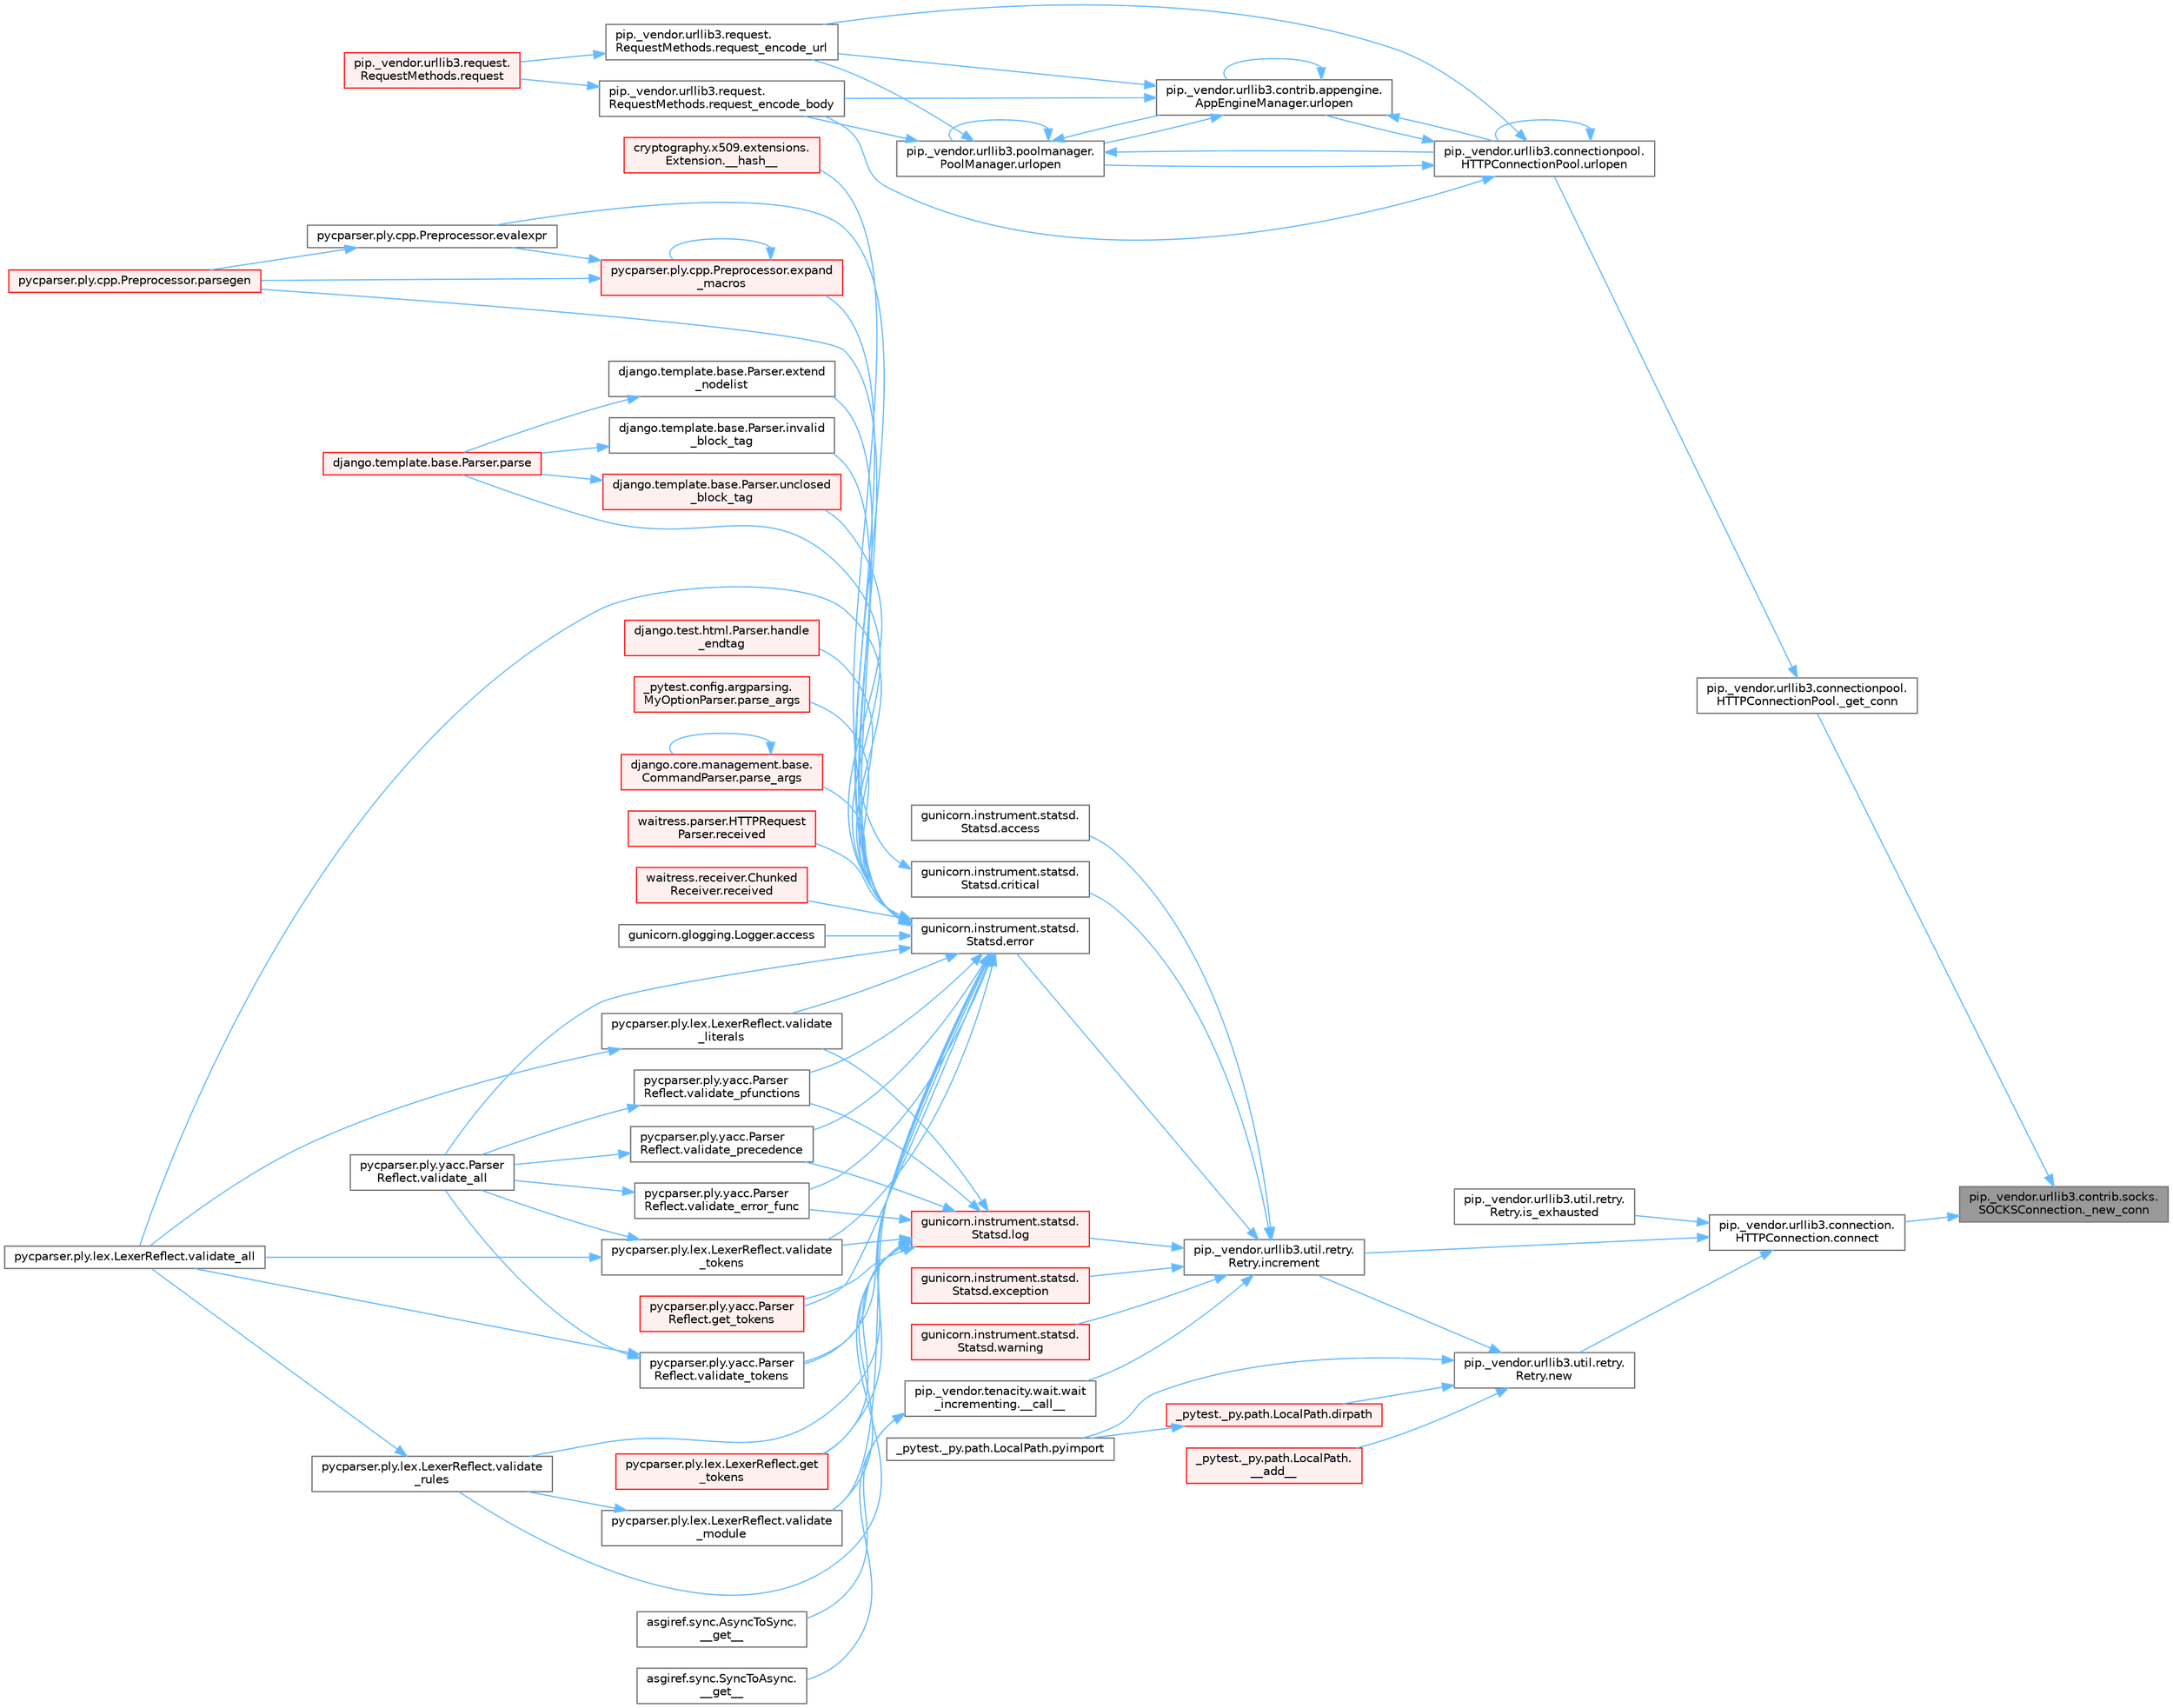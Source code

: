 digraph "pip._vendor.urllib3.contrib.socks.SOCKSConnection._new_conn"
{
 // LATEX_PDF_SIZE
  bgcolor="transparent";
  edge [fontname=Helvetica,fontsize=10,labelfontname=Helvetica,labelfontsize=10];
  node [fontname=Helvetica,fontsize=10,shape=box,height=0.2,width=0.4];
  rankdir="RL";
  Node1 [id="Node000001",label="pip._vendor.urllib3.contrib.socks.\lSOCKSConnection._new_conn",height=0.2,width=0.4,color="gray40", fillcolor="grey60", style="filled", fontcolor="black",tooltip=" "];
  Node1 -> Node2 [id="edge1_Node000001_Node000002",dir="back",color="steelblue1",style="solid",tooltip=" "];
  Node2 [id="Node000002",label="pip._vendor.urllib3.connectionpool.\lHTTPConnectionPool._get_conn",height=0.2,width=0.4,color="grey40", fillcolor="white", style="filled",URL="$classpip_1_1__vendor_1_1urllib3_1_1connectionpool_1_1_h_t_t_p_connection_pool.html#a9e54ab388e1655911664b7d0424aaa38",tooltip=" "];
  Node2 -> Node3 [id="edge2_Node000002_Node000003",dir="back",color="steelblue1",style="solid",tooltip=" "];
  Node3 [id="Node000003",label="pip._vendor.urllib3.connectionpool.\lHTTPConnectionPool.urlopen",height=0.2,width=0.4,color="grey40", fillcolor="white", style="filled",URL="$classpip_1_1__vendor_1_1urllib3_1_1connectionpool_1_1_h_t_t_p_connection_pool.html#ae35894f81da52ce45fa069cb5e1623c6",tooltip=" "];
  Node3 -> Node4 [id="edge3_Node000003_Node000004",dir="back",color="steelblue1",style="solid",tooltip=" "];
  Node4 [id="Node000004",label="pip._vendor.urllib3.request.\lRequestMethods.request_encode_body",height=0.2,width=0.4,color="grey40", fillcolor="white", style="filled",URL="$classpip_1_1__vendor_1_1urllib3_1_1request_1_1_request_methods.html#a2c8e6a574936ea1059cda06ae71793fc",tooltip=" "];
  Node4 -> Node5 [id="edge4_Node000004_Node000005",dir="back",color="steelblue1",style="solid",tooltip=" "];
  Node5 [id="Node000005",label="pip._vendor.urllib3.request.\lRequestMethods.request",height=0.2,width=0.4,color="red", fillcolor="#FFF0F0", style="filled",URL="$classpip_1_1__vendor_1_1urllib3_1_1request_1_1_request_methods.html#a73541f2f0edc7df7413b043e33c69e7f",tooltip=" "];
  Node3 -> Node3183 [id="edge5_Node000003_Node003183",dir="back",color="steelblue1",style="solid",tooltip=" "];
  Node3183 [id="Node003183",label="pip._vendor.urllib3.request.\lRequestMethods.request_encode_url",height=0.2,width=0.4,color="grey40", fillcolor="white", style="filled",URL="$classpip_1_1__vendor_1_1urllib3_1_1request_1_1_request_methods.html#a364d38202ff4ab728e7bad368e74a431",tooltip=" "];
  Node3183 -> Node5 [id="edge6_Node003183_Node000005",dir="back",color="steelblue1",style="solid",tooltip=" "];
  Node3 -> Node3 [id="edge7_Node000003_Node000003",dir="back",color="steelblue1",style="solid",tooltip=" "];
  Node3 -> Node3184 [id="edge8_Node000003_Node003184",dir="back",color="steelblue1",style="solid",tooltip=" "];
  Node3184 [id="Node003184",label="pip._vendor.urllib3.contrib.appengine.\lAppEngineManager.urlopen",height=0.2,width=0.4,color="grey40", fillcolor="white", style="filled",URL="$classpip_1_1__vendor_1_1urllib3_1_1contrib_1_1appengine_1_1_app_engine_manager.html#a7b6f1d3b2aba947ba6c46d2bbe129d3a",tooltip=" "];
  Node3184 -> Node4 [id="edge9_Node003184_Node000004",dir="back",color="steelblue1",style="solid",tooltip=" "];
  Node3184 -> Node3183 [id="edge10_Node003184_Node003183",dir="back",color="steelblue1",style="solid",tooltip=" "];
  Node3184 -> Node3 [id="edge11_Node003184_Node000003",dir="back",color="steelblue1",style="solid",tooltip=" "];
  Node3184 -> Node3184 [id="edge12_Node003184_Node003184",dir="back",color="steelblue1",style="solid",tooltip=" "];
  Node3184 -> Node3185 [id="edge13_Node003184_Node003185",dir="back",color="steelblue1",style="solid",tooltip=" "];
  Node3185 [id="Node003185",label="pip._vendor.urllib3.poolmanager.\lPoolManager.urlopen",height=0.2,width=0.4,color="grey40", fillcolor="white", style="filled",URL="$classpip_1_1__vendor_1_1urllib3_1_1poolmanager_1_1_pool_manager.html#aef459d925edd0cadb3345527e8a35775",tooltip=" "];
  Node3185 -> Node4 [id="edge14_Node003185_Node000004",dir="back",color="steelblue1",style="solid",tooltip=" "];
  Node3185 -> Node3183 [id="edge15_Node003185_Node003183",dir="back",color="steelblue1",style="solid",tooltip=" "];
  Node3185 -> Node3 [id="edge16_Node003185_Node000003",dir="back",color="steelblue1",style="solid",tooltip=" "];
  Node3185 -> Node3184 [id="edge17_Node003185_Node003184",dir="back",color="steelblue1",style="solid",tooltip=" "];
  Node3185 -> Node3185 [id="edge18_Node003185_Node003185",dir="back",color="steelblue1",style="solid",tooltip=" "];
  Node3 -> Node3185 [id="edge19_Node000003_Node003185",dir="back",color="steelblue1",style="solid",tooltip=" "];
  Node1 -> Node3186 [id="edge20_Node000001_Node003186",dir="back",color="steelblue1",style="solid",tooltip=" "];
  Node3186 [id="Node003186",label="pip._vendor.urllib3.connection.\lHTTPConnection.connect",height=0.2,width=0.4,color="grey40", fillcolor="white", style="filled",URL="$classpip_1_1__vendor_1_1urllib3_1_1connection_1_1_h_t_t_p_connection.html#afbfafe5a6942dc8e02a727a6f5eb2244",tooltip=" "];
  Node3186 -> Node449 [id="edge21_Node003186_Node000449",dir="back",color="steelblue1",style="solid",tooltip=" "];
  Node449 [id="Node000449",label="pip._vendor.urllib3.util.retry.\lRetry.increment",height=0.2,width=0.4,color="grey40", fillcolor="white", style="filled",URL="$classpip_1_1__vendor_1_1urllib3_1_1util_1_1retry_1_1_retry.html#a88dd993ccb2ef4b2bfa9ad0571374b12",tooltip=" "];
  Node449 -> Node450 [id="edge22_Node000449_Node000450",dir="back",color="steelblue1",style="solid",tooltip=" "];
  Node450 [id="Node000450",label="pip._vendor.tenacity.wait.wait\l_incrementing.__call__",height=0.2,width=0.4,color="grey40", fillcolor="white", style="filled",URL="$classpip_1_1__vendor_1_1tenacity_1_1wait_1_1wait__incrementing.html#af47b0264325b86a85aa5cfd3b59a28cf",tooltip=" "];
  Node450 -> Node124 [id="edge23_Node000450_Node000124",dir="back",color="steelblue1",style="solid",tooltip=" "];
  Node124 [id="Node000124",label="asgiref.sync.AsyncToSync.\l__get__",height=0.2,width=0.4,color="grey40", fillcolor="white", style="filled",URL="$classasgiref_1_1sync_1_1_async_to_sync.html#a23e9ef7a73da98dad9e3f4e65846969b",tooltip=" "];
  Node450 -> Node125 [id="edge24_Node000450_Node000125",dir="back",color="steelblue1",style="solid",tooltip=" "];
  Node125 [id="Node000125",label="asgiref.sync.SyncToAsync.\l__get__",height=0.2,width=0.4,color="grey40", fillcolor="white", style="filled",URL="$classasgiref_1_1sync_1_1_sync_to_async.html#aebdfbe3f01079a529fd2f39810597381",tooltip=" "];
  Node449 -> Node451 [id="edge25_Node000449_Node000451",dir="back",color="steelblue1",style="solid",tooltip=" "];
  Node451 [id="Node000451",label="gunicorn.instrument.statsd.\lStatsd.access",height=0.2,width=0.4,color="grey40", fillcolor="white", style="filled",URL="$classgunicorn_1_1instrument_1_1statsd_1_1_statsd.html#a54238bd99ae3e429bb3efdae3a79e8e6",tooltip=" "];
  Node449 -> Node452 [id="edge26_Node000449_Node000452",dir="back",color="steelblue1",style="solid",tooltip=" "];
  Node452 [id="Node000452",label="gunicorn.instrument.statsd.\lStatsd.critical",height=0.2,width=0.4,color="grey40", fillcolor="white", style="filled",URL="$classgunicorn_1_1instrument_1_1statsd_1_1_statsd.html#a6a14e36bb7c86f86aa200f1ba8234786",tooltip=" "];
  Node452 -> Node453 [id="edge27_Node000452_Node000453",dir="back",color="steelblue1",style="solid",tooltip=" "];
  Node453 [id="Node000453",label="cryptography.x509.extensions.\lExtension.__hash__",height=0.2,width=0.4,color="red", fillcolor="#FFF0F0", style="filled",URL="$classcryptography_1_1x509_1_1extensions_1_1_extension.html#a7744510faba9373c947790041c25021e",tooltip=" "];
  Node449 -> Node454 [id="edge28_Node000449_Node000454",dir="back",color="steelblue1",style="solid",tooltip=" "];
  Node454 [id="Node000454",label="gunicorn.instrument.statsd.\lStatsd.error",height=0.2,width=0.4,color="grey40", fillcolor="white", style="filled",URL="$classgunicorn_1_1instrument_1_1statsd_1_1_statsd.html#a00ca379c910e5842719e48e617504c12",tooltip=" "];
  Node454 -> Node455 [id="edge29_Node000454_Node000455",dir="back",color="steelblue1",style="solid",tooltip=" "];
  Node455 [id="Node000455",label="gunicorn.glogging.Logger.access",height=0.2,width=0.4,color="grey40", fillcolor="white", style="filled",URL="$classgunicorn_1_1glogging_1_1_logger.html#a3b9fcb2cb9d7803a849f41d52df08b4b",tooltip=" "];
  Node454 -> Node456 [id="edge30_Node000454_Node000456",dir="back",color="steelblue1",style="solid",tooltip=" "];
  Node456 [id="Node000456",label="pycparser.ply.cpp.Preprocessor.evalexpr",height=0.2,width=0.4,color="grey40", fillcolor="white", style="filled",URL="$classpycparser_1_1ply_1_1cpp_1_1_preprocessor.html#a3c16ad6c28242d1214d20158b02ecabd",tooltip=" "];
  Node456 -> Node457 [id="edge31_Node000456_Node000457",dir="back",color="steelblue1",style="solid",tooltip=" "];
  Node457 [id="Node000457",label="pycparser.ply.cpp.Preprocessor.parsegen",height=0.2,width=0.4,color="red", fillcolor="#FFF0F0", style="filled",URL="$classpycparser_1_1ply_1_1cpp_1_1_preprocessor.html#aad71ed64ebab07f9eafb0b36f9108723",tooltip=" "];
  Node454 -> Node1658 [id="edge32_Node000454_Node001658",dir="back",color="steelblue1",style="solid",tooltip=" "];
  Node1658 [id="Node001658",label="pycparser.ply.cpp.Preprocessor.expand\l_macros",height=0.2,width=0.4,color="red", fillcolor="#FFF0F0", style="filled",URL="$classpycparser_1_1ply_1_1cpp_1_1_preprocessor.html#a4ac7e926ac9f68ef96f58e704a570d42",tooltip=" "];
  Node1658 -> Node456 [id="edge33_Node001658_Node000456",dir="back",color="steelblue1",style="solid",tooltip=" "];
  Node1658 -> Node1658 [id="edge34_Node001658_Node001658",dir="back",color="steelblue1",style="solid",tooltip=" "];
  Node1658 -> Node457 [id="edge35_Node001658_Node000457",dir="back",color="steelblue1",style="solid",tooltip=" "];
  Node454 -> Node1660 [id="edge36_Node000454_Node001660",dir="back",color="steelblue1",style="solid",tooltip=" "];
  Node1660 [id="Node001660",label="django.template.base.Parser.extend\l_nodelist",height=0.2,width=0.4,color="grey40", fillcolor="white", style="filled",URL="$classdjango_1_1template_1_1base_1_1_parser.html#a18cc3b61dee227ebe679d5a97e219f55",tooltip=" "];
  Node1660 -> Node1661 [id="edge37_Node001660_Node001661",dir="back",color="steelblue1",style="solid",tooltip=" "];
  Node1661 [id="Node001661",label="django.template.base.Parser.parse",height=0.2,width=0.4,color="red", fillcolor="#FFF0F0", style="filled",URL="$classdjango_1_1template_1_1base_1_1_parser.html#adf49a6d849c5bc731f4dcd79bbd13e52",tooltip=" "];
  Node454 -> Node1668 [id="edge38_Node000454_Node001668",dir="back",color="steelblue1",style="solid",tooltip=" "];
  Node1668 [id="Node001668",label="pycparser.ply.lex.LexerReflect.get\l_tokens",height=0.2,width=0.4,color="red", fillcolor="#FFF0F0", style="filled",URL="$classpycparser_1_1ply_1_1lex_1_1_lexer_reflect.html#a10983bce282c9b55abb82ce3807c6286",tooltip=" "];
  Node454 -> Node1670 [id="edge39_Node000454_Node001670",dir="back",color="steelblue1",style="solid",tooltip=" "];
  Node1670 [id="Node001670",label="pycparser.ply.yacc.Parser\lReflect.get_tokens",height=0.2,width=0.4,color="red", fillcolor="#FFF0F0", style="filled",URL="$classpycparser_1_1ply_1_1yacc_1_1_parser_reflect.html#a32a8391d1552f74d1fd812eec68dc908",tooltip=" "];
  Node454 -> Node1671 [id="edge40_Node000454_Node001671",dir="back",color="steelblue1",style="solid",tooltip=" "];
  Node1671 [id="Node001671",label="django.test.html.Parser.handle\l_endtag",height=0.2,width=0.4,color="red", fillcolor="#FFF0F0", style="filled",URL="$classdjango_1_1test_1_1html_1_1_parser.html#a884b3359f3c54327e1eb7315d24e003d",tooltip=" "];
  Node454 -> Node1673 [id="edge41_Node000454_Node001673",dir="back",color="steelblue1",style="solid",tooltip=" "];
  Node1673 [id="Node001673",label="django.template.base.Parser.invalid\l_block_tag",height=0.2,width=0.4,color="grey40", fillcolor="white", style="filled",URL="$classdjango_1_1template_1_1base_1_1_parser.html#ad5b5b4e7969f94be4891ad344fb51af5",tooltip=" "];
  Node1673 -> Node1661 [id="edge42_Node001673_Node001661",dir="back",color="steelblue1",style="solid",tooltip=" "];
  Node454 -> Node1661 [id="edge43_Node000454_Node001661",dir="back",color="steelblue1",style="solid",tooltip=" "];
  Node454 -> Node1674 [id="edge44_Node000454_Node001674",dir="back",color="steelblue1",style="solid",tooltip=" "];
  Node1674 [id="Node001674",label="_pytest.config.argparsing.\lMyOptionParser.parse_args",height=0.2,width=0.4,color="red", fillcolor="#FFF0F0", style="filled",URL="$class__pytest_1_1config_1_1argparsing_1_1_my_option_parser.html#ab9c41ef7aa3563347d264f1b7a8a1a66",tooltip=" "];
  Node454 -> Node1677 [id="edge45_Node000454_Node001677",dir="back",color="steelblue1",style="solid",tooltip=" "];
  Node1677 [id="Node001677",label="django.core.management.base.\lCommandParser.parse_args",height=0.2,width=0.4,color="red", fillcolor="#FFF0F0", style="filled",URL="$classdjango_1_1core_1_1management_1_1base_1_1_command_parser.html#a3bfc67243196388c65ea6d0755637db5",tooltip=" "];
  Node1677 -> Node1677 [id="edge46_Node001677_Node001677",dir="back",color="steelblue1",style="solid",tooltip=" "];
  Node454 -> Node457 [id="edge47_Node000454_Node000457",dir="back",color="steelblue1",style="solid",tooltip=" "];
  Node454 -> Node1678 [id="edge48_Node000454_Node001678",dir="back",color="steelblue1",style="solid",tooltip=" "];
  Node1678 [id="Node001678",label="waitress.parser.HTTPRequest\lParser.received",height=0.2,width=0.4,color="red", fillcolor="#FFF0F0", style="filled",URL="$classwaitress_1_1parser_1_1_h_t_t_p_request_parser.html#a37aaf6b973fa4959ae4fe6fe4048fc24",tooltip=" "];
  Node454 -> Node1679 [id="edge49_Node000454_Node001679",dir="back",color="steelblue1",style="solid",tooltip=" "];
  Node1679 [id="Node001679",label="waitress.receiver.Chunked\lReceiver.received",height=0.2,width=0.4,color="red", fillcolor="#FFF0F0", style="filled",URL="$classwaitress_1_1receiver_1_1_chunked_receiver.html#a560337d435bad205b28d765329a3d9e0",tooltip=" "];
  Node454 -> Node1680 [id="edge50_Node000454_Node001680",dir="back",color="steelblue1",style="solid",tooltip=" "];
  Node1680 [id="Node001680",label="django.template.base.Parser.unclosed\l_block_tag",height=0.2,width=0.4,color="red", fillcolor="#FFF0F0", style="filled",URL="$classdjango_1_1template_1_1base_1_1_parser.html#a5ee190e13908db0573b7687deb43b639",tooltip=" "];
  Node1680 -> Node1661 [id="edge51_Node001680_Node001661",dir="back",color="steelblue1",style="solid",tooltip=" "];
  Node454 -> Node1682 [id="edge52_Node000454_Node001682",dir="back",color="steelblue1",style="solid",tooltip=" "];
  Node1682 [id="Node001682",label="pycparser.ply.lex.LexerReflect.validate_all",height=0.2,width=0.4,color="grey40", fillcolor="white", style="filled",URL="$classpycparser_1_1ply_1_1lex_1_1_lexer_reflect.html#a218bcca937278cc45093167729bfb7ac",tooltip=" "];
  Node454 -> Node1464 [id="edge53_Node000454_Node001464",dir="back",color="steelblue1",style="solid",tooltip=" "];
  Node1464 [id="Node001464",label="pycparser.ply.yacc.Parser\lReflect.validate_all",height=0.2,width=0.4,color="grey40", fillcolor="white", style="filled",URL="$classpycparser_1_1ply_1_1yacc_1_1_parser_reflect.html#a96ac0824424f670c89156918f699b845",tooltip=" "];
  Node454 -> Node1683 [id="edge54_Node000454_Node001683",dir="back",color="steelblue1",style="solid",tooltip=" "];
  Node1683 [id="Node001683",label="pycparser.ply.yacc.Parser\lReflect.validate_error_func",height=0.2,width=0.4,color="grey40", fillcolor="white", style="filled",URL="$classpycparser_1_1ply_1_1yacc_1_1_parser_reflect.html#abb7904164b127d4246ed5a91ddf741a8",tooltip=" "];
  Node1683 -> Node1464 [id="edge55_Node001683_Node001464",dir="back",color="steelblue1",style="solid",tooltip=" "];
  Node454 -> Node1684 [id="edge56_Node000454_Node001684",dir="back",color="steelblue1",style="solid",tooltip=" "];
  Node1684 [id="Node001684",label="pycparser.ply.lex.LexerReflect.validate\l_literals",height=0.2,width=0.4,color="grey40", fillcolor="white", style="filled",URL="$classpycparser_1_1ply_1_1lex_1_1_lexer_reflect.html#a7797d2874e80da683e656d5ba97f4a11",tooltip=" "];
  Node1684 -> Node1682 [id="edge57_Node001684_Node001682",dir="back",color="steelblue1",style="solid",tooltip=" "];
  Node454 -> Node1685 [id="edge58_Node000454_Node001685",dir="back",color="steelblue1",style="solid",tooltip=" "];
  Node1685 [id="Node001685",label="pycparser.ply.lex.LexerReflect.validate\l_module",height=0.2,width=0.4,color="grey40", fillcolor="white", style="filled",URL="$classpycparser_1_1ply_1_1lex_1_1_lexer_reflect.html#ac4c78bbfe7d389bff02bd7fb7222d4f9",tooltip=" "];
  Node1685 -> Node1686 [id="edge59_Node001685_Node001686",dir="back",color="steelblue1",style="solid",tooltip=" "];
  Node1686 [id="Node001686",label="pycparser.ply.lex.LexerReflect.validate\l_rules",height=0.2,width=0.4,color="grey40", fillcolor="white", style="filled",URL="$classpycparser_1_1ply_1_1lex_1_1_lexer_reflect.html#a16c717b08e8dfb81b432995308be295a",tooltip=" "];
  Node1686 -> Node1682 [id="edge60_Node001686_Node001682",dir="back",color="steelblue1",style="solid",tooltip=" "];
  Node454 -> Node1687 [id="edge61_Node000454_Node001687",dir="back",color="steelblue1",style="solid",tooltip=" "];
  Node1687 [id="Node001687",label="pycparser.ply.yacc.Parser\lReflect.validate_pfunctions",height=0.2,width=0.4,color="grey40", fillcolor="white", style="filled",URL="$classpycparser_1_1ply_1_1yacc_1_1_parser_reflect.html#ad6caed0ceb47c1d26816271401d68b32",tooltip=" "];
  Node1687 -> Node1464 [id="edge62_Node001687_Node001464",dir="back",color="steelblue1",style="solid",tooltip=" "];
  Node454 -> Node1688 [id="edge63_Node000454_Node001688",dir="back",color="steelblue1",style="solid",tooltip=" "];
  Node1688 [id="Node001688",label="pycparser.ply.yacc.Parser\lReflect.validate_precedence",height=0.2,width=0.4,color="grey40", fillcolor="white", style="filled",URL="$classpycparser_1_1ply_1_1yacc_1_1_parser_reflect.html#a21d35acc015ce3c629247dc491dd9d20",tooltip=" "];
  Node1688 -> Node1464 [id="edge64_Node001688_Node001464",dir="back",color="steelblue1",style="solid",tooltip=" "];
  Node454 -> Node1686 [id="edge65_Node000454_Node001686",dir="back",color="steelblue1",style="solid",tooltip=" "];
  Node454 -> Node1689 [id="edge66_Node000454_Node001689",dir="back",color="steelblue1",style="solid",tooltip=" "];
  Node1689 [id="Node001689",label="pycparser.ply.lex.LexerReflect.validate\l_tokens",height=0.2,width=0.4,color="grey40", fillcolor="white", style="filled",URL="$classpycparser_1_1ply_1_1lex_1_1_lexer_reflect.html#a4bdc9e539877f748edefcd978105615b",tooltip=" "];
  Node1689 -> Node1682 [id="edge67_Node001689_Node001682",dir="back",color="steelblue1",style="solid",tooltip=" "];
  Node1689 -> Node1464 [id="edge68_Node001689_Node001464",dir="back",color="steelblue1",style="solid",tooltip=" "];
  Node454 -> Node1690 [id="edge69_Node000454_Node001690",dir="back",color="steelblue1",style="solid",tooltip=" "];
  Node1690 [id="Node001690",label="pycparser.ply.yacc.Parser\lReflect.validate_tokens",height=0.2,width=0.4,color="grey40", fillcolor="white", style="filled",URL="$classpycparser_1_1ply_1_1yacc_1_1_parser_reflect.html#a8fc22ab3debc6125e0b5cd26910f94f4",tooltip=" "];
  Node1690 -> Node1682 [id="edge70_Node001690_Node001682",dir="back",color="steelblue1",style="solid",tooltip=" "];
  Node1690 -> Node1464 [id="edge71_Node001690_Node001464",dir="back",color="steelblue1",style="solid",tooltip=" "];
  Node449 -> Node2991 [id="edge72_Node000449_Node002991",dir="back",color="steelblue1",style="solid",tooltip=" "];
  Node2991 [id="Node002991",label="gunicorn.instrument.statsd.\lStatsd.exception",height=0.2,width=0.4,color="red", fillcolor="#FFF0F0", style="filled",URL="$classgunicorn_1_1instrument_1_1statsd_1_1_statsd.html#adb608a3f95da3d6e3a9c000265fd866b",tooltip=" "];
  Node449 -> Node2995 [id="edge73_Node000449_Node002995",dir="back",color="steelblue1",style="solid",tooltip=" "];
  Node2995 [id="Node002995",label="gunicorn.instrument.statsd.\lStatsd.log",height=0.2,width=0.4,color="red", fillcolor="#FFF0F0", style="filled",URL="$classgunicorn_1_1instrument_1_1statsd_1_1_statsd.html#ab99145cf0b7c66dbcebcbdcbd44b4953",tooltip=" "];
  Node2995 -> Node1668 [id="edge74_Node002995_Node001668",dir="back",color="steelblue1",style="solid",tooltip=" "];
  Node2995 -> Node1670 [id="edge75_Node002995_Node001670",dir="back",color="steelblue1",style="solid",tooltip=" "];
  Node2995 -> Node1683 [id="edge76_Node002995_Node001683",dir="back",color="steelblue1",style="solid",tooltip=" "];
  Node2995 -> Node1684 [id="edge77_Node002995_Node001684",dir="back",color="steelblue1",style="solid",tooltip=" "];
  Node2995 -> Node1685 [id="edge78_Node002995_Node001685",dir="back",color="steelblue1",style="solid",tooltip=" "];
  Node2995 -> Node1687 [id="edge79_Node002995_Node001687",dir="back",color="steelblue1",style="solid",tooltip=" "];
  Node2995 -> Node1688 [id="edge80_Node002995_Node001688",dir="back",color="steelblue1",style="solid",tooltip=" "];
  Node2995 -> Node1686 [id="edge81_Node002995_Node001686",dir="back",color="steelblue1",style="solid",tooltip=" "];
  Node2995 -> Node1689 [id="edge82_Node002995_Node001689",dir="back",color="steelblue1",style="solid",tooltip=" "];
  Node2995 -> Node1690 [id="edge83_Node002995_Node001690",dir="back",color="steelblue1",style="solid",tooltip=" "];
  Node449 -> Node3035 [id="edge84_Node000449_Node003035",dir="back",color="steelblue1",style="solid",tooltip=" "];
  Node3035 [id="Node003035",label="gunicorn.instrument.statsd.\lStatsd.warning",height=0.2,width=0.4,color="red", fillcolor="#FFF0F0", style="filled",URL="$classgunicorn_1_1instrument_1_1statsd_1_1_statsd.html#a4b25361c9be113a5555acee1dd23fc61",tooltip=" "];
  Node3186 -> Node829 [id="edge85_Node003186_Node000829",dir="back",color="steelblue1",style="solid",tooltip=" "];
  Node829 [id="Node000829",label="pip._vendor.urllib3.util.retry.\lRetry.is_exhausted",height=0.2,width=0.4,color="grey40", fillcolor="white", style="filled",URL="$classpip_1_1__vendor_1_1urllib3_1_1util_1_1retry_1_1_retry.html#ad8d42bd72e35f497daf9a0359560969d",tooltip=" "];
  Node3186 -> Node830 [id="edge86_Node003186_Node000830",dir="back",color="steelblue1",style="solid",tooltip=" "];
  Node830 [id="Node000830",label="pip._vendor.urllib3.util.retry.\lRetry.new",height=0.2,width=0.4,color="grey40", fillcolor="white", style="filled",URL="$classpip_1_1__vendor_1_1urllib3_1_1util_1_1retry_1_1_retry.html#ab806585412b9d9b3c0d882fb4bd8d3c0",tooltip=" "];
  Node830 -> Node532 [id="edge87_Node000830_Node000532",dir="back",color="steelblue1",style="solid",tooltip=" "];
  Node532 [id="Node000532",label="_pytest._py.path.LocalPath.\l__add__",height=0.2,width=0.4,color="red", fillcolor="#FFF0F0", style="filled",URL="$class__pytest_1_1__py_1_1path_1_1_local_path.html#abe95df43f29943a2ec6ccad0c25662da",tooltip=" "];
  Node830 -> Node831 [id="edge88_Node000830_Node000831",dir="back",color="steelblue1",style="solid",tooltip=" "];
  Node831 [id="Node000831",label="_pytest._py.path.LocalPath.dirpath",height=0.2,width=0.4,color="red", fillcolor="#FFF0F0", style="filled",URL="$class__pytest_1_1__py_1_1path_1_1_local_path.html#aa8766bdaffd39f928eaae6f30b741b05",tooltip=" "];
  Node831 -> Node1160 [id="edge89_Node000831_Node001160",dir="back",color="steelblue1",style="solid",tooltip=" "];
  Node1160 [id="Node001160",label="_pytest._py.path.LocalPath.pyimport",height=0.2,width=0.4,color="grey40", fillcolor="white", style="filled",URL="$class__pytest_1_1__py_1_1path_1_1_local_path.html#aaf2fbd0a1a8554d138b60c28ca682b75",tooltip=" "];
  Node830 -> Node449 [id="edge90_Node000830_Node000449",dir="back",color="steelblue1",style="solid",tooltip=" "];
  Node830 -> Node1160 [id="edge91_Node000830_Node001160",dir="back",color="steelblue1",style="solid",tooltip=" "];
}
